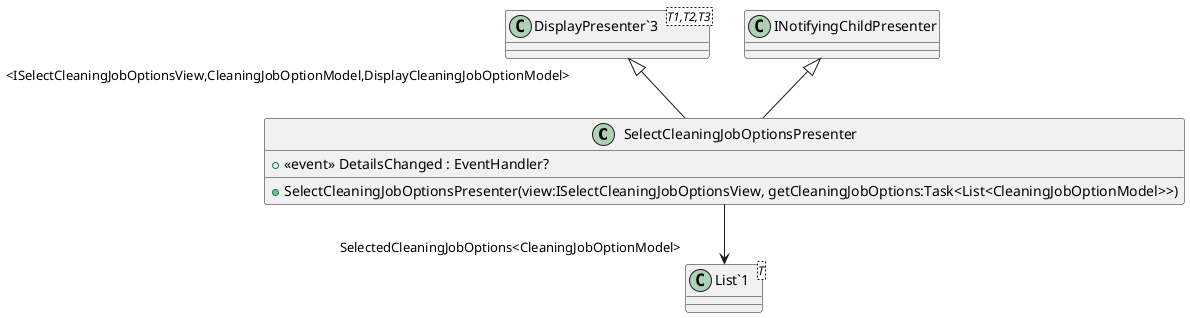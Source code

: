 @startuml
class SelectCleaningJobOptionsPresenter {
    +  <<event>> DetailsChanged : EventHandler? 
    + SelectCleaningJobOptionsPresenter(view:ISelectCleaningJobOptionsView, getCleaningJobOptions:Task<List<CleaningJobOptionModel>>)
}
class "DisplayPresenter`3"<T1,T2,T3> {
}
class "List`1"<T> {
}
"DisplayPresenter`3" "<ISelectCleaningJobOptionsView,CleaningJobOptionModel,DisplayCleaningJobOptionModel>" <|-- SelectCleaningJobOptionsPresenter
INotifyingChildPresenter <|-- SelectCleaningJobOptionsPresenter
SelectCleaningJobOptionsPresenter --> "SelectedCleaningJobOptions<CleaningJobOptionModel>" "List`1"
@enduml
